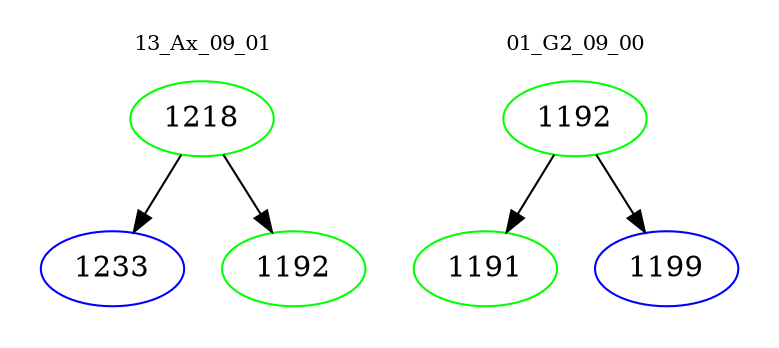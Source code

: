 digraph{
subgraph cluster_0 {
color = white
label = "13_Ax_09_01";
fontsize=10;
T0_1218 [label="1218", color="green"]
T0_1218 -> T0_1233 [color="black"]
T0_1233 [label="1233", color="blue"]
T0_1218 -> T0_1192 [color="black"]
T0_1192 [label="1192", color="green"]
}
subgraph cluster_1 {
color = white
label = "01_G2_09_00";
fontsize=10;
T1_1192 [label="1192", color="green"]
T1_1192 -> T1_1191 [color="black"]
T1_1191 [label="1191", color="green"]
T1_1192 -> T1_1199 [color="black"]
T1_1199 [label="1199", color="blue"]
}
}
